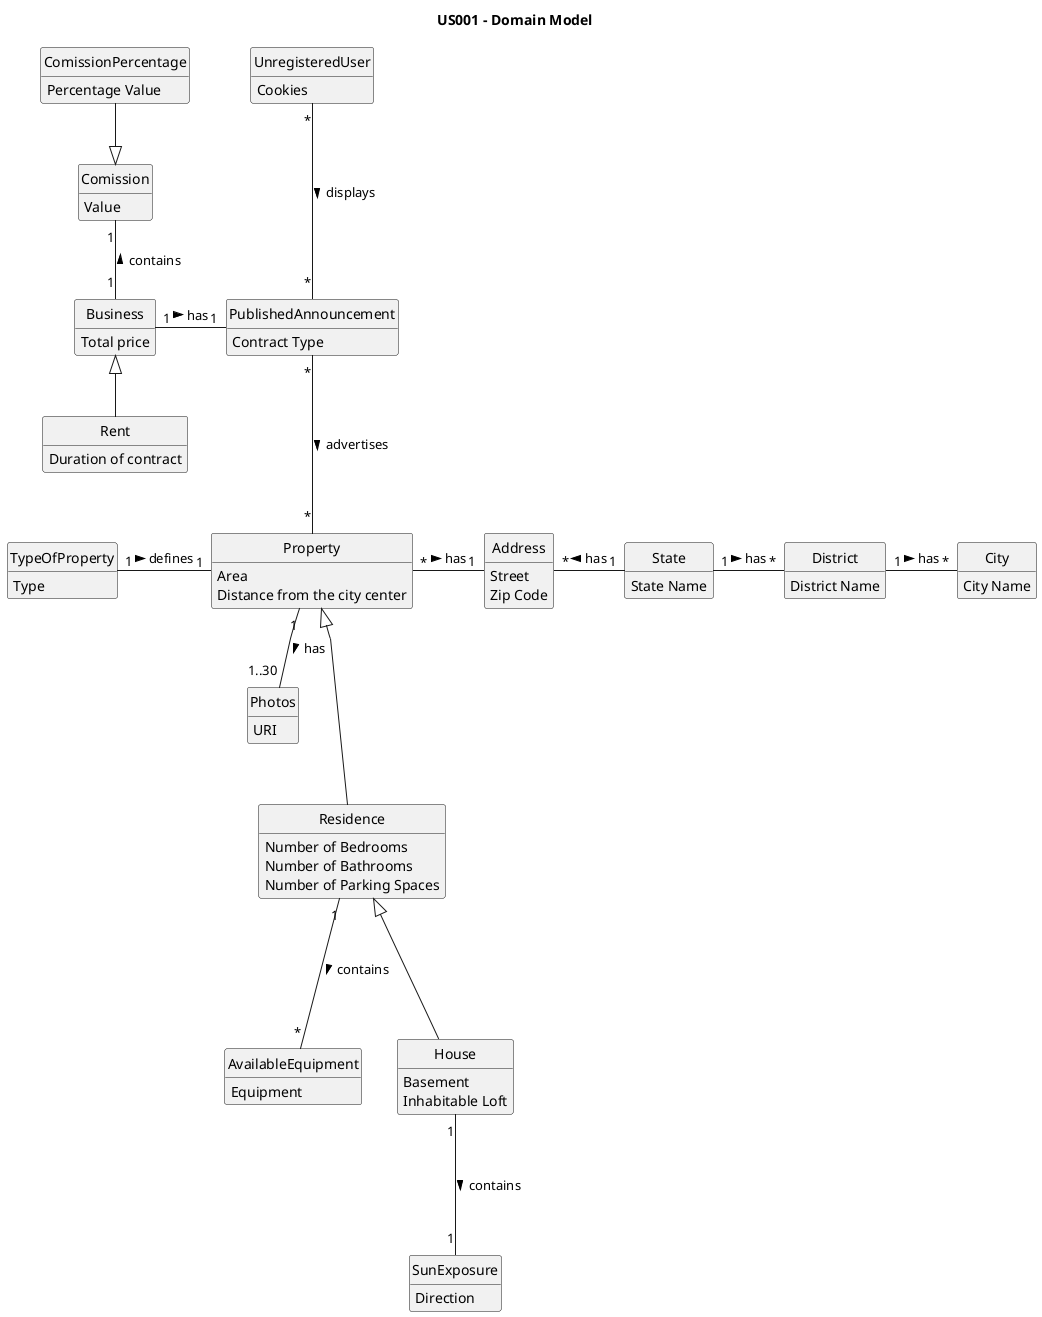 @startuml

title US001 - Domain Model

skinparam groupInheritance 2
skinparam monochrome true
skinparam linetype polyline
hide methods
hide circle


class Address {
Street
Zip Code
}

class AvailableEquipment {
Equipment
}


class Business {
Total price
}


class City {
City Name
}

class Comission {
Value
}
'/

class ComissionPercentage {
Percentage Value
}
'/


class District {
District Name
}


class House {
Basement
Inhabitable Loft
}


class Photos {
URI
}

class Property {
Area
Distance from the city center
}

class PublishedAnnouncement {
Contract Type

}


class Rent {
Duration of contract
}


class Residence {
Number of Bedrooms
Number of Bathrooms
Number of Parking Spaces
}


class State {
State Name
}

class SunExposure {
Direction
}

class TypeOfProperty {
Type
}

class UnregisteredUser {
Cookies
}



Business <|-- Rent

Comission "1" -- "1" Business : contains <
ComissionPercentage  --|> Comission

District "1" -right- "*" City : has >

House "1" --- "1" SunExposure : contains >

Property <|--- Residence
Property "*" -right- "1" Address : has >
PublishedAnnouncement "1" -left- "1" Business : has <
Property "1" -- "1..30" Photos : has >
PublishedAnnouncement "*" --- "*" Property: advertises >

Residence "1" --- "*" AvailableEquipment : contains >
Residence <|--- House

State "1" -right- "*" District : has >
State "1" -left- "*" Address : has >

TypeOfProperty "1" -right- "1" Property : defines >

UnregisteredUser "*" --- "*" PublishedAnnouncement: displays >

@enduml
